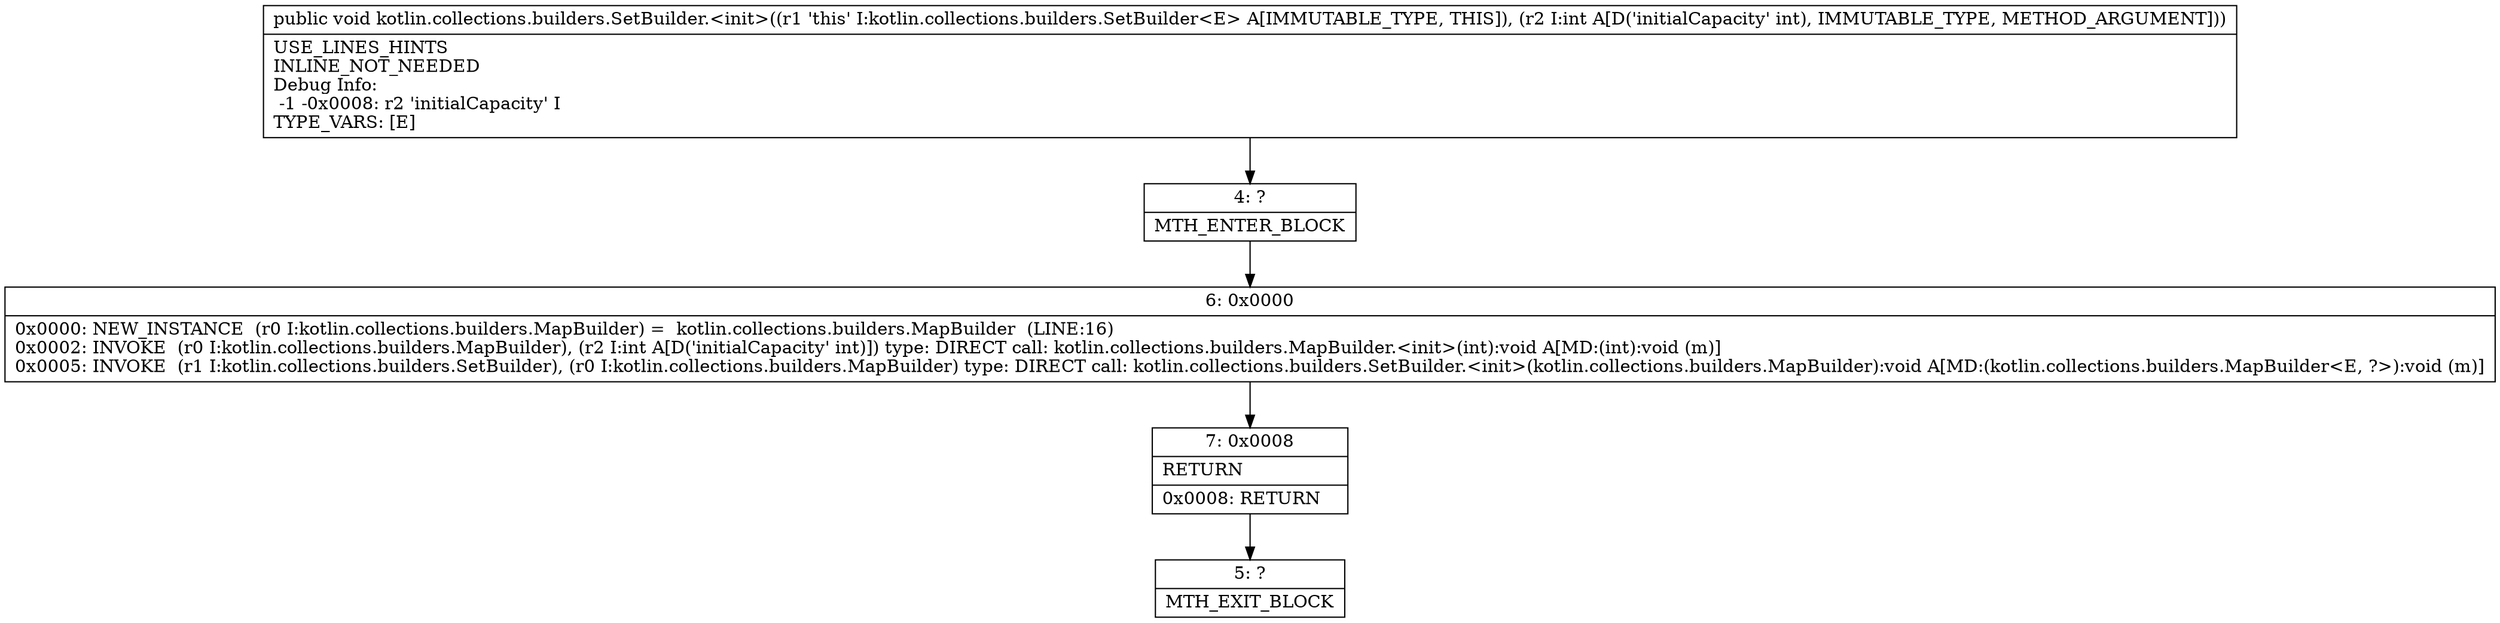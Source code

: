 digraph "CFG forkotlin.collections.builders.SetBuilder.\<init\>(I)V" {
Node_4 [shape=record,label="{4\:\ ?|MTH_ENTER_BLOCK\l}"];
Node_6 [shape=record,label="{6\:\ 0x0000|0x0000: NEW_INSTANCE  (r0 I:kotlin.collections.builders.MapBuilder) =  kotlin.collections.builders.MapBuilder  (LINE:16)\l0x0002: INVOKE  (r0 I:kotlin.collections.builders.MapBuilder), (r2 I:int A[D('initialCapacity' int)]) type: DIRECT call: kotlin.collections.builders.MapBuilder.\<init\>(int):void A[MD:(int):void (m)]\l0x0005: INVOKE  (r1 I:kotlin.collections.builders.SetBuilder), (r0 I:kotlin.collections.builders.MapBuilder) type: DIRECT call: kotlin.collections.builders.SetBuilder.\<init\>(kotlin.collections.builders.MapBuilder):void A[MD:(kotlin.collections.builders.MapBuilder\<E, ?\>):void (m)]\l}"];
Node_7 [shape=record,label="{7\:\ 0x0008|RETURN\l|0x0008: RETURN   \l}"];
Node_5 [shape=record,label="{5\:\ ?|MTH_EXIT_BLOCK\l}"];
MethodNode[shape=record,label="{public void kotlin.collections.builders.SetBuilder.\<init\>((r1 'this' I:kotlin.collections.builders.SetBuilder\<E\> A[IMMUTABLE_TYPE, THIS]), (r2 I:int A[D('initialCapacity' int), IMMUTABLE_TYPE, METHOD_ARGUMENT]))  | USE_LINES_HINTS\lINLINE_NOT_NEEDED\lDebug Info:\l  \-1 \-0x0008: r2 'initialCapacity' I\lTYPE_VARS: [E]\l}"];
MethodNode -> Node_4;Node_4 -> Node_6;
Node_6 -> Node_7;
Node_7 -> Node_5;
}

